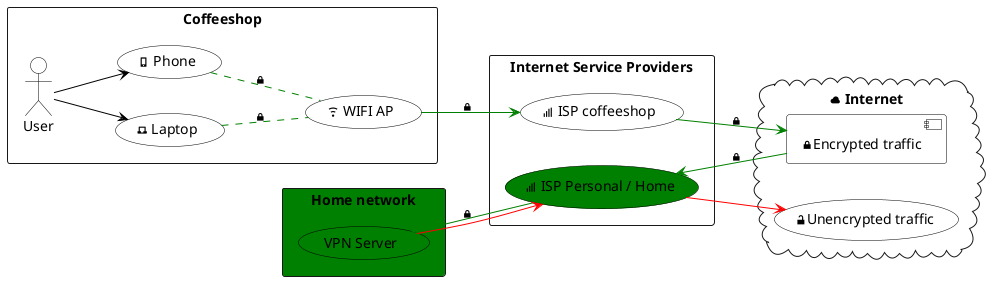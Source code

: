 @startuml

skinparam arrowColor black

skinparam componentBackgroundColor transparent
skinparam componentBorderColor black

skinparam cloudBackgroundColor transparent
skinparam ccloudBorderColor black

skinparam usecaseBackgroundColor transparent
skinparam usecaseBorderColor black

skinparam actorBackgroundColor transparent
skinparam actorBorderColor black

left to right direction
skinparam shadowing false

rectangle Coffeeshop {
    actor User as usr
    (<&laptop> Laptop) as laptop
    (<&phone> Phone) as phone
    (<&wifi> WIFI AP) as wifi
}

rectangle "Home network" #green {
    (VPN Server) as vpn_server #green
}

rectangle "Internet Service Providers" {
    (<&signal> ISP coffeeshop) as isp
    (<&signal> ISP Personal / Home) as isp_home #green
}

cloud "<&cloud> Internet" {
    [<&lock-locked>Encrypted traffic] as protected_traffic
    (<&lock-unlocked>Unencrypted traffic) as unprotected_traffic
}

' Fixes order of protected and unprotected traffic items that is reversed sometimes.
protected_traffic -[hidden]> unprotected_traffic

usr --> laptop
usr --> phone
laptop .. wifi #green : "<&lock-locked>"
phone .. wifi #green : "<&lock-locked>"
wifi --> isp #green : "<&lock-locked>"
isp --> protected_traffic #green : "<&lock-locked>"
protected_traffic --> isp_home #green : "<&lock-locked>"
isp_home --> vpn_server #green : "<&lock-locked>"
vpn_server --> isp_home #red
isp_home --> unprotected_traffic #red

@enduml